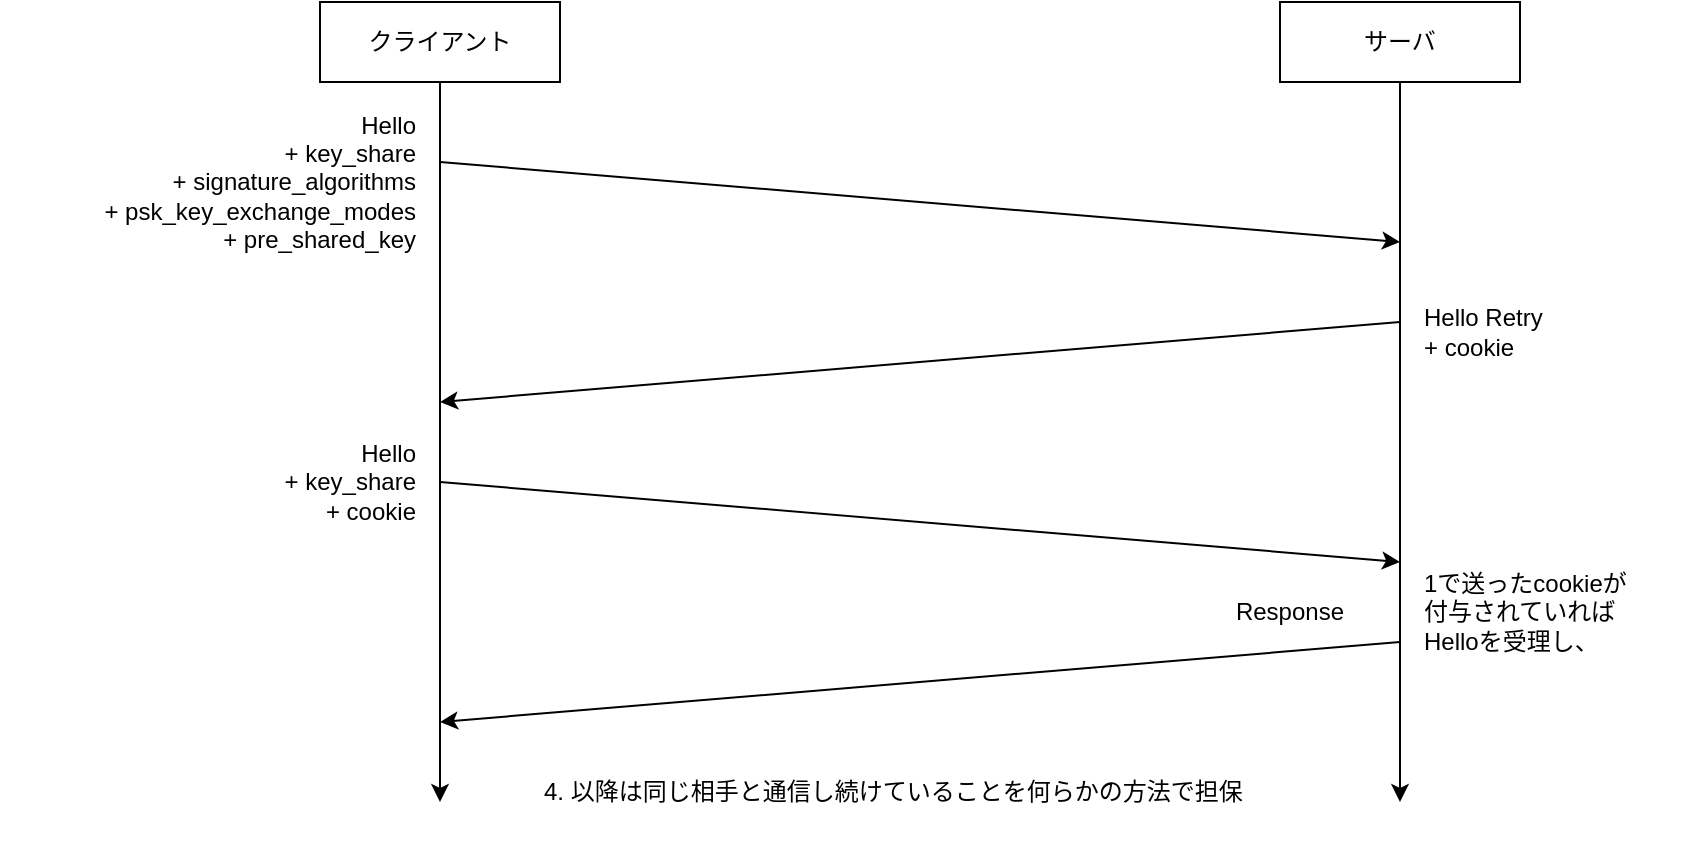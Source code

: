 <mxfile version="16.5.2" type="github">
  <diagram id="_dCzTg_BiukmUL6Kkg2Q" name="Page-1">
    <mxGraphModel dx="1426" dy="769" grid="1" gridSize="10" guides="1" tooltips="1" connect="1" arrows="1" fold="1" page="1" pageScale="1" pageWidth="850" pageHeight="1100" math="0" shadow="0">
      <root>
        <mxCell id="0" />
        <mxCell id="1" parent="0" />
        <mxCell id="dvo3AJZUIHwXUwy0Vl7a-1" style="edgeStyle=none;html=1;" edge="1" parent="1" source="dvo3AJZUIHwXUwy0Vl7a-2">
          <mxGeometry relative="1" as="geometry">
            <mxPoint x="280" y="520" as="targetPoint" />
          </mxGeometry>
        </mxCell>
        <mxCell id="dvo3AJZUIHwXUwy0Vl7a-2" value="&lt;font style=&quot;font-size: 12px&quot;&gt;クライアント&lt;/font&gt;" style="rounded=0;whiteSpace=wrap;html=1;" vertex="1" parent="1">
          <mxGeometry x="220" y="120" width="120" height="40" as="geometry" />
        </mxCell>
        <mxCell id="dvo3AJZUIHwXUwy0Vl7a-3" style="edgeStyle=none;html=1;" edge="1" parent="1" source="dvo3AJZUIHwXUwy0Vl7a-4">
          <mxGeometry relative="1" as="geometry">
            <mxPoint x="760" y="520" as="targetPoint" />
          </mxGeometry>
        </mxCell>
        <mxCell id="dvo3AJZUIHwXUwy0Vl7a-4" value="&lt;font style=&quot;font-size: 12px&quot;&gt;サーバ&lt;/font&gt;" style="rounded=0;whiteSpace=wrap;html=1;" vertex="1" parent="1">
          <mxGeometry x="700" y="120" width="120" height="40" as="geometry" />
        </mxCell>
        <mxCell id="dvo3AJZUIHwXUwy0Vl7a-5" value="" style="endArrow=classic;html=1;fontSize=12;" edge="1" parent="1">
          <mxGeometry width="50" height="50" relative="1" as="geometry">
            <mxPoint x="280" y="200" as="sourcePoint" />
            <mxPoint x="760" y="240" as="targetPoint" />
          </mxGeometry>
        </mxCell>
        <mxCell id="dvo3AJZUIHwXUwy0Vl7a-6" value="Hello&lt;br&gt;&lt;div&gt;+ key_share&lt;/div&gt;&lt;div&gt;+ signature_algorithms&lt;/div&gt;&lt;div&gt;+ psk_key_exchange_modes&lt;br&gt;&lt;/div&gt;&lt;div&gt;+ pre_shared_key&lt;br&gt;&lt;/div&gt;" style="text;html=1;strokeColor=none;fillColor=none;align=right;verticalAlign=middle;whiteSpace=wrap;rounded=0;fontSize=12;" vertex="1" parent="1">
          <mxGeometry x="60" y="170" width="210" height="80" as="geometry" />
        </mxCell>
        <mxCell id="dvo3AJZUIHwXUwy0Vl7a-7" value="" style="endArrow=classic;html=1;fontSize=12;" edge="1" parent="1">
          <mxGeometry width="50" height="50" relative="1" as="geometry">
            <mxPoint x="280" y="360" as="sourcePoint" />
            <mxPoint x="760" y="400" as="targetPoint" />
          </mxGeometry>
        </mxCell>
        <mxCell id="dvo3AJZUIHwXUwy0Vl7a-9" value="" style="endArrow=classic;html=1;fontSize=12;" edge="1" parent="1">
          <mxGeometry width="50" height="50" relative="1" as="geometry">
            <mxPoint x="760" y="280" as="sourcePoint" />
            <mxPoint x="280" y="320" as="targetPoint" />
          </mxGeometry>
        </mxCell>
        <mxCell id="dvo3AJZUIHwXUwy0Vl7a-10" value="Hello Retry&lt;br&gt;+ cookie" style="text;html=1;strokeColor=none;fillColor=none;align=left;verticalAlign=middle;whiteSpace=wrap;rounded=0;fontSize=12;" vertex="1" parent="1">
          <mxGeometry x="770" y="270" width="120" height="30" as="geometry" />
        </mxCell>
        <mxCell id="dvo3AJZUIHwXUwy0Vl7a-11" value="" style="endArrow=classic;html=1;fontSize=12;" edge="1" parent="1">
          <mxGeometry width="50" height="50" relative="1" as="geometry">
            <mxPoint x="760" y="440" as="sourcePoint" />
            <mxPoint x="280" y="480" as="targetPoint" />
          </mxGeometry>
        </mxCell>
        <mxCell id="dvo3AJZUIHwXUwy0Vl7a-12" value="Response" style="text;html=1;strokeColor=none;fillColor=none;align=center;verticalAlign=middle;whiteSpace=wrap;rounded=0;fontSize=12;" vertex="1" parent="1">
          <mxGeometry x="670" y="410" width="70" height="30" as="geometry" />
        </mxCell>
        <mxCell id="dvo3AJZUIHwXUwy0Vl7a-15" value="1で送ったcookieが&lt;br&gt;付与されていれば&lt;br&gt;Helloを受理し、" style="text;html=1;strokeColor=none;fillColor=none;align=left;verticalAlign=middle;whiteSpace=wrap;rounded=0;fontSize=12;" vertex="1" parent="1">
          <mxGeometry x="770" y="400" width="130" height="50" as="geometry" />
        </mxCell>
        <mxCell id="dvo3AJZUIHwXUwy0Vl7a-16" value="4. 以降は同じ相手と通信し続けていることを何らかの方法で担保" style="text;html=1;strokeColor=none;fillColor=none;align=left;verticalAlign=middle;whiteSpace=wrap;rounded=0;fontSize=12;" vertex="1" parent="1">
          <mxGeometry x="330" y="490" width="380" height="50" as="geometry" />
        </mxCell>
        <mxCell id="dvo3AJZUIHwXUwy0Vl7a-18" value="Hello&lt;br&gt;&lt;div&gt;+ key_share&lt;/div&gt;&lt;div&gt;+ cookie&lt;/div&gt;" style="text;html=1;strokeColor=none;fillColor=none;align=right;verticalAlign=middle;whiteSpace=wrap;rounded=0;fontSize=12;" vertex="1" parent="1">
          <mxGeometry x="110" y="330" width="160" height="60" as="geometry" />
        </mxCell>
      </root>
    </mxGraphModel>
  </diagram>
</mxfile>
